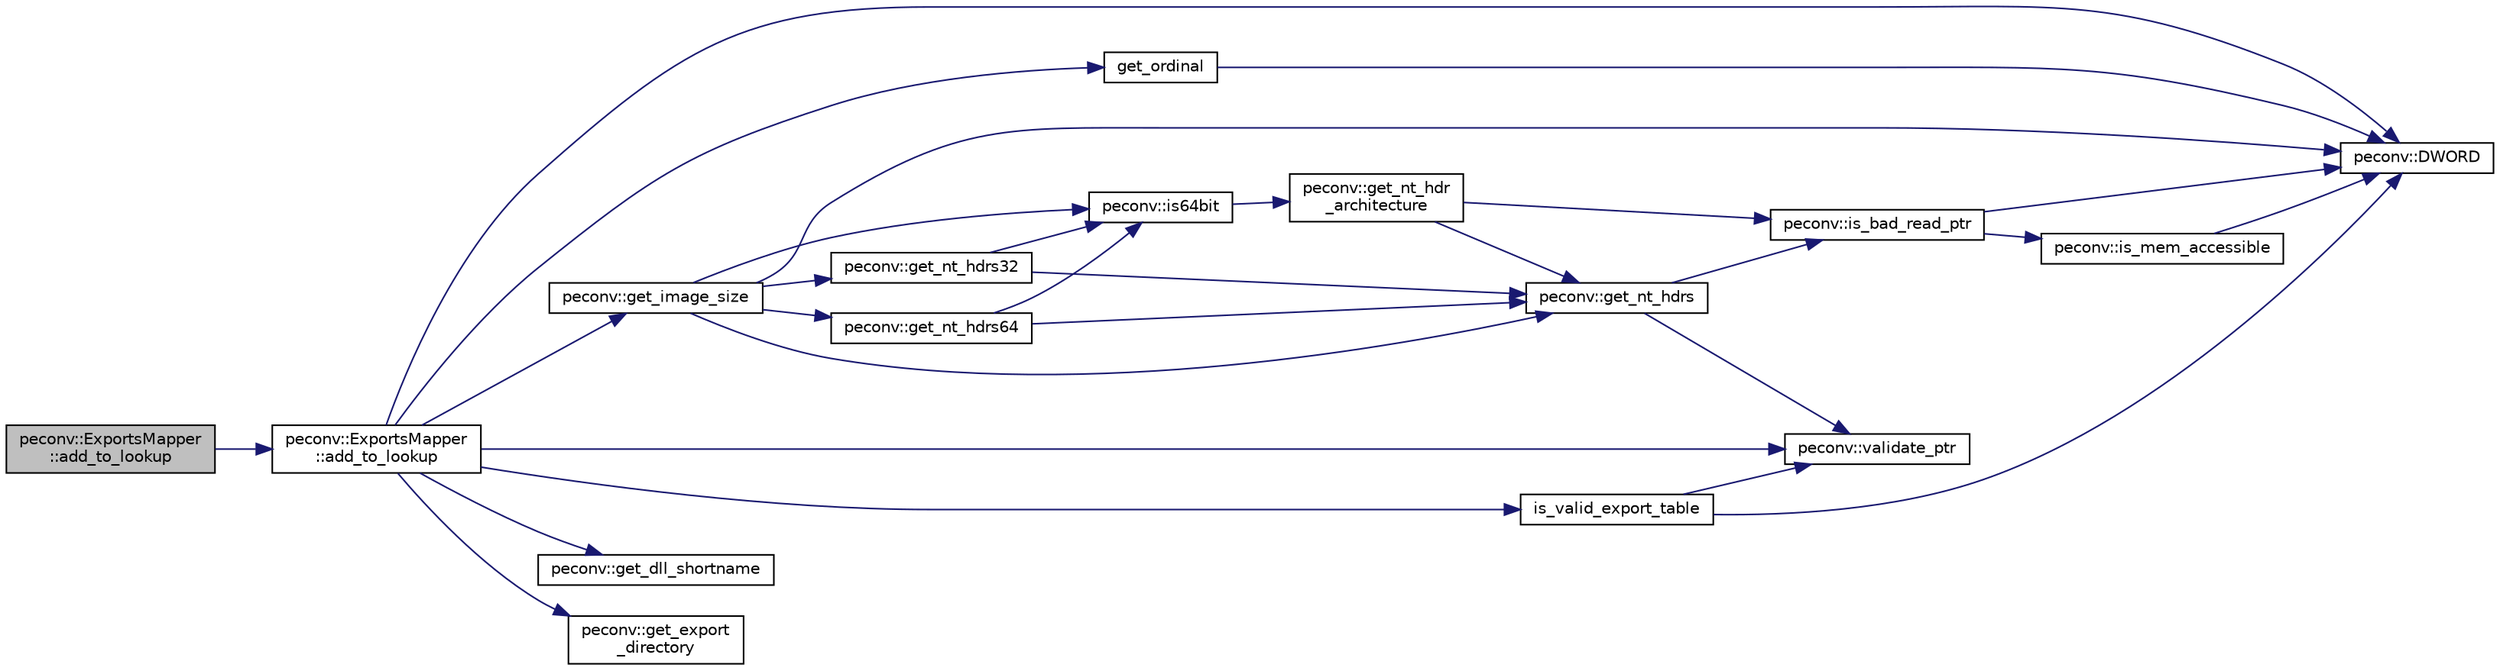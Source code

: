 digraph "peconv::ExportsMapper::add_to_lookup"
{
 // LATEX_PDF_SIZE
  edge [fontname="Helvetica",fontsize="10",labelfontname="Helvetica",labelfontsize="10"];
  node [fontname="Helvetica",fontsize="10",shape=record];
  rankdir="LR";
  Node1 [label="peconv::ExportsMapper\l::add_to_lookup",height=0.2,width=0.4,color="black", fillcolor="grey75", style="filled", fontcolor="black",tooltip=" "];
  Node1 -> Node2 [color="midnightblue",fontsize="10",style="solid",fontname="Helvetica"];
  Node2 [label="peconv::ExportsMapper\l::add_to_lookup",height=0.2,width=0.4,color="black", fillcolor="white", style="filled",URL="$classpeconv_1_1_exports_mapper.html#a66bec297143444676b938fea64a5dc31",tooltip=" "];
  Node2 -> Node3 [color="midnightblue",fontsize="10",style="solid",fontname="Helvetica"];
  Node3 [label="peconv::DWORD",height=0.2,width=0.4,color="black", fillcolor="white", style="filled",URL="$namespacepeconv.html#abff674ea8e527f49f9741ff81596a15d",tooltip=" "];
  Node2 -> Node4 [color="midnightblue",fontsize="10",style="solid",fontname="Helvetica"];
  Node4 [label="peconv::get_dll_shortname",height=0.2,width=0.4,color="black", fillcolor="white", style="filled",URL="$namespacepeconv.html#aec77b235ab2a6e9f565b1d93828220ad",tooltip=" "];
  Node2 -> Node5 [color="midnightblue",fontsize="10",style="solid",fontname="Helvetica"];
  Node5 [label="peconv::get_export\l_directory",height=0.2,width=0.4,color="black", fillcolor="white", style="filled",URL="$namespacepeconv.html#ade9f80c0751d090dd6212d1f74241bf0",tooltip=" "];
  Node2 -> Node6 [color="midnightblue",fontsize="10",style="solid",fontname="Helvetica"];
  Node6 [label="peconv::get_image_size",height=0.2,width=0.4,color="black", fillcolor="white", style="filled",URL="$namespacepeconv.html#a7d79bda8907a18a81aa6bd8e1c1626cb",tooltip=" "];
  Node6 -> Node3 [color="midnightblue",fontsize="10",style="solid",fontname="Helvetica"];
  Node6 -> Node7 [color="midnightblue",fontsize="10",style="solid",fontname="Helvetica"];
  Node7 [label="peconv::get_nt_hdrs",height=0.2,width=0.4,color="black", fillcolor="white", style="filled",URL="$namespacepeconv.html#ae064b93af2489f2ba43b42fdfff2f2a3",tooltip=" "];
  Node7 -> Node8 [color="midnightblue",fontsize="10",style="solid",fontname="Helvetica"];
  Node8 [label="peconv::is_bad_read_ptr",height=0.2,width=0.4,color="black", fillcolor="white", style="filled",URL="$namespacepeconv.html#aad22870e562a1bf1a8972c0f1ba88056",tooltip=" "];
  Node8 -> Node3 [color="midnightblue",fontsize="10",style="solid",fontname="Helvetica"];
  Node8 -> Node9 [color="midnightblue",fontsize="10",style="solid",fontname="Helvetica"];
  Node9 [label="peconv::is_mem_accessible",height=0.2,width=0.4,color="black", fillcolor="white", style="filled",URL="$namespacepeconv.html#a1c5650dbaaff41bf24cb94bd2ed60dcb",tooltip=" "];
  Node9 -> Node3 [color="midnightblue",fontsize="10",style="solid",fontname="Helvetica"];
  Node7 -> Node10 [color="midnightblue",fontsize="10",style="solid",fontname="Helvetica"];
  Node10 [label="peconv::validate_ptr",height=0.2,width=0.4,color="black", fillcolor="white", style="filled",URL="$namespacepeconv.html#a02f2984cee1eddb5e883917f2c231016",tooltip=" "];
  Node6 -> Node11 [color="midnightblue",fontsize="10",style="solid",fontname="Helvetica"];
  Node11 [label="peconv::get_nt_hdrs32",height=0.2,width=0.4,color="black", fillcolor="white", style="filled",URL="$namespacepeconv.html#ab292a30cfc2b59faa96b2c266fa88a87",tooltip=" "];
  Node11 -> Node7 [color="midnightblue",fontsize="10",style="solid",fontname="Helvetica"];
  Node11 -> Node12 [color="midnightblue",fontsize="10",style="solid",fontname="Helvetica"];
  Node12 [label="peconv::is64bit",height=0.2,width=0.4,color="black", fillcolor="white", style="filled",URL="$namespacepeconv.html#aa66eb25442292a01f9fcd0f1e4da899f",tooltip=" "];
  Node12 -> Node13 [color="midnightblue",fontsize="10",style="solid",fontname="Helvetica"];
  Node13 [label="peconv::get_nt_hdr\l_architecture",height=0.2,width=0.4,color="black", fillcolor="white", style="filled",URL="$namespacepeconv.html#a1621d9ae5ce1a3a0be6a9fa77c7bf59b",tooltip=" "];
  Node13 -> Node7 [color="midnightblue",fontsize="10",style="solid",fontname="Helvetica"];
  Node13 -> Node8 [color="midnightblue",fontsize="10",style="solid",fontname="Helvetica"];
  Node6 -> Node14 [color="midnightblue",fontsize="10",style="solid",fontname="Helvetica"];
  Node14 [label="peconv::get_nt_hdrs64",height=0.2,width=0.4,color="black", fillcolor="white", style="filled",URL="$namespacepeconv.html#a72becdae00f88e7627ee820b464e4127",tooltip=" "];
  Node14 -> Node7 [color="midnightblue",fontsize="10",style="solid",fontname="Helvetica"];
  Node14 -> Node12 [color="midnightblue",fontsize="10",style="solid",fontname="Helvetica"];
  Node6 -> Node12 [color="midnightblue",fontsize="10",style="solid",fontname="Helvetica"];
  Node2 -> Node15 [color="midnightblue",fontsize="10",style="solid",fontname="Helvetica"];
  Node15 [label="get_ordinal",height=0.2,width=0.4,color="black", fillcolor="white", style="filled",URL="$exports__mapper_8cpp.html#a7c3c7da5858665b6fe9a69bf18d05280",tooltip=" "];
  Node15 -> Node3 [color="midnightblue",fontsize="10",style="solid",fontname="Helvetica"];
  Node2 -> Node16 [color="midnightblue",fontsize="10",style="solid",fontname="Helvetica"];
  Node16 [label="is_valid_export_table",height=0.2,width=0.4,color="black", fillcolor="white", style="filled",URL="$exports__mapper_8cpp.html#a3550d9ab7af1ae0df7860be7560f3487",tooltip=" "];
  Node16 -> Node3 [color="midnightblue",fontsize="10",style="solid",fontname="Helvetica"];
  Node16 -> Node10 [color="midnightblue",fontsize="10",style="solid",fontname="Helvetica"];
  Node2 -> Node10 [color="midnightblue",fontsize="10",style="solid",fontname="Helvetica"];
}
